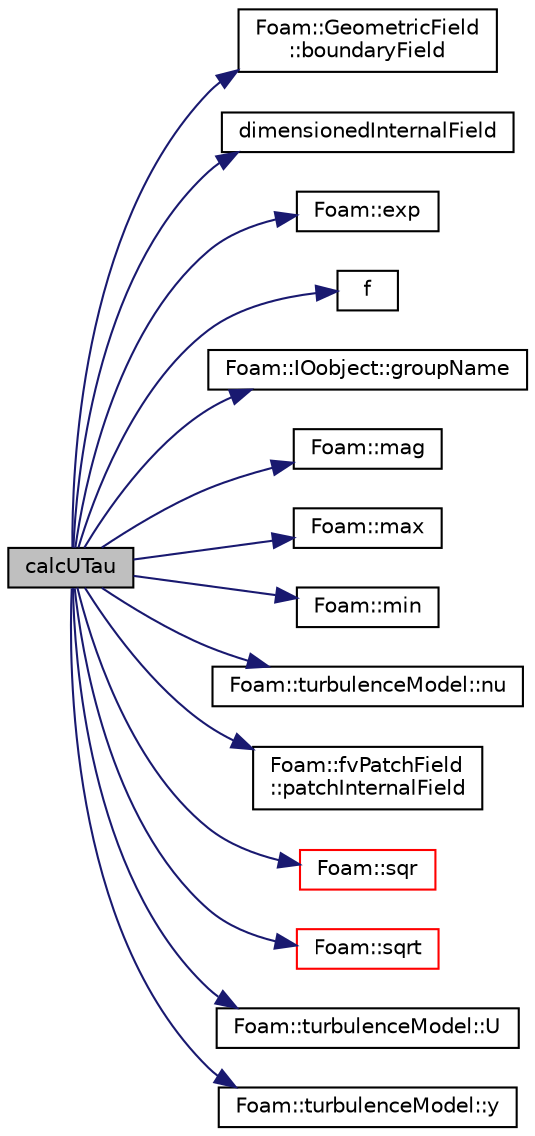 digraph "calcUTau"
{
  bgcolor="transparent";
  edge [fontname="Helvetica",fontsize="10",labelfontname="Helvetica",labelfontsize="10"];
  node [fontname="Helvetica",fontsize="10",shape=record];
  rankdir="LR";
  Node1 [label="calcUTau",height=0.2,width=0.4,color="black", fillcolor="grey75", style="filled", fontcolor="black"];
  Node1 -> Node2 [color="midnightblue",fontsize="10",style="solid",fontname="Helvetica"];
  Node2 [label="Foam::GeometricField\l::boundaryField",height=0.2,width=0.4,color="black",URL="$a00921.html#a3c6c1a789b48ea0c5e8bff64f9c14f2d",tooltip="Return reference to GeometricBoundaryField. "];
  Node1 -> Node3 [color="midnightblue",fontsize="10",style="solid",fontname="Helvetica"];
  Node3 [label="dimensionedInternalField",height=0.2,width=0.4,color="black",URL="$a03120.html#a942cd19121a46cdc649099eb27c74b18"];
  Node1 -> Node4 [color="midnightblue",fontsize="10",style="solid",fontname="Helvetica"];
  Node4 [label="Foam::exp",height=0.2,width=0.4,color="black",URL="$a10725.html#a12bca6c677fcf0977532179c3cb9bb89"];
  Node1 -> Node5 [color="midnightblue",fontsize="10",style="solid",fontname="Helvetica"];
  Node5 [label="f",height=0.2,width=0.4,color="black",URL="$a03922.html#a888be93833ac7a23170555c69c690288"];
  Node1 -> Node6 [color="midnightblue",fontsize="10",style="solid",fontname="Helvetica"];
  Node6 [label="Foam::IOobject::groupName",height=0.2,width=0.4,color="black",URL="$a01179.html#ad5705e6da2a025ad75b4cf5d748d7d30"];
  Node1 -> Node7 [color="midnightblue",fontsize="10",style="solid",fontname="Helvetica"];
  Node7 [label="Foam::mag",height=0.2,width=0.4,color="black",URL="$a10725.html#a929da2a3fdcf3dacbbe0487d3a330dae"];
  Node1 -> Node8 [color="midnightblue",fontsize="10",style="solid",fontname="Helvetica"];
  Node8 [label="Foam::max",height=0.2,width=0.4,color="black",URL="$a10725.html#ac993e906cf2774ae77e666bc24e81733"];
  Node1 -> Node9 [color="midnightblue",fontsize="10",style="solid",fontname="Helvetica"];
  Node9 [label="Foam::min",height=0.2,width=0.4,color="black",URL="$a10725.html#a253e112ad2d56d96230ff39ea7f442dc"];
  Node1 -> Node10 [color="midnightblue",fontsize="10",style="solid",fontname="Helvetica"];
  Node10 [label="Foam::turbulenceModel::nu",height=0.2,width=0.4,color="black",URL="$a02695.html#a873c2bd19b9d6641c6c1f03df3a292aa",tooltip="Return the laminar viscosity. "];
  Node1 -> Node11 [color="midnightblue",fontsize="10",style="solid",fontname="Helvetica"];
  Node11 [label="Foam::fvPatchField\l::patchInternalField",height=0.2,width=0.4,color="black",URL="$a00886.html#a7297309ea242a9e6c0ace823006bfb2e",tooltip="Return internal field next to patch as patch field. "];
  Node1 -> Node12 [color="midnightblue",fontsize="10",style="solid",fontname="Helvetica"];
  Node12 [label="Foam::sqr",height=0.2,width=0.4,color="red",URL="$a10725.html#a277dc11c581d53826ab5090b08f3b17b"];
  Node1 -> Node13 [color="midnightblue",fontsize="10",style="solid",fontname="Helvetica"];
  Node13 [label="Foam::sqrt",height=0.2,width=0.4,color="red",URL="$a10725.html#a8616bd62eebf2342a80222fecb1bda71"];
  Node1 -> Node14 [color="midnightblue",fontsize="10",style="solid",fontname="Helvetica"];
  Node14 [label="Foam::turbulenceModel::U",height=0.2,width=0.4,color="black",URL="$a02695.html#a0b0f7927917d51eb0331cdda095aa21f",tooltip="Access function to velocity field. "];
  Node1 -> Node15 [color="midnightblue",fontsize="10",style="solid",fontname="Helvetica"];
  Node15 [label="Foam::turbulenceModel::y",height=0.2,width=0.4,color="black",URL="$a02695.html#a786f55d8a1d6a0900d1798fd04595c14",tooltip="Return the near wall distances. "];
}
